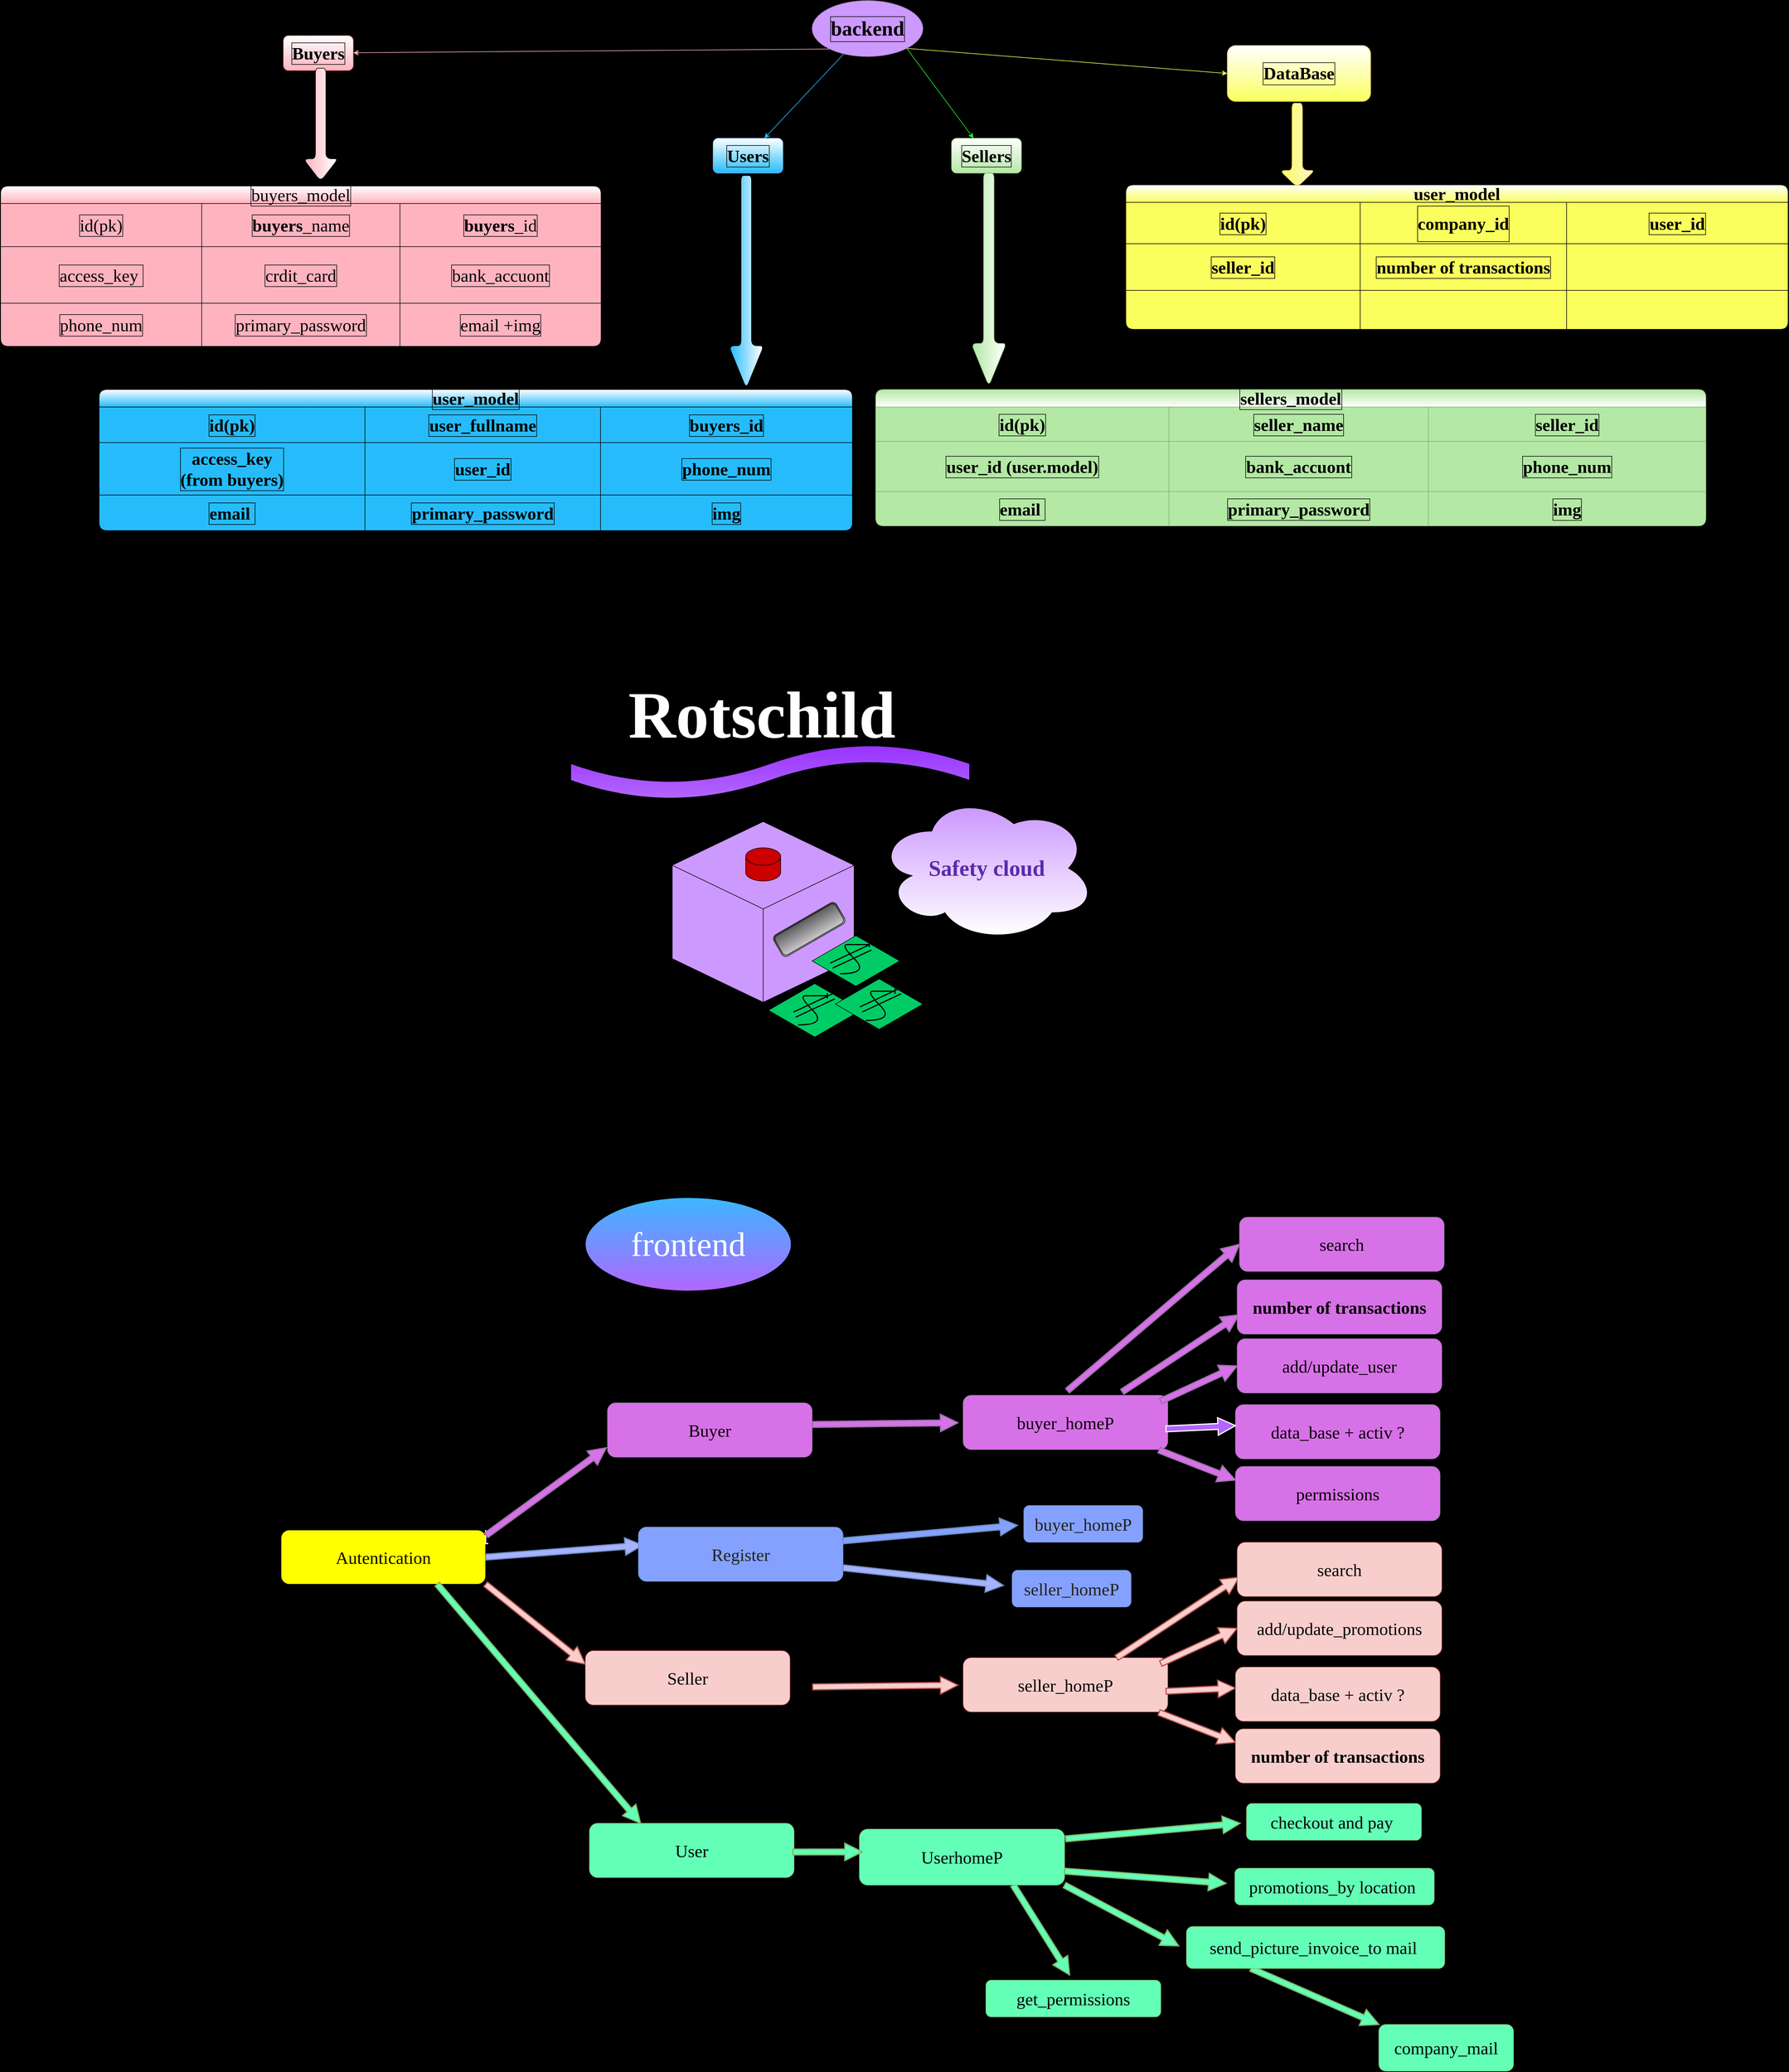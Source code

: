 <mxfile>
    <diagram id="KyJZB9gIDR80UrhLf8IB" name="Page-1">
        <mxGraphModel dx="3386" dy="3171" grid="0" gridSize="10" guides="1" tooltips="1" connect="1" arrows="1" fold="1" page="0" pageScale="1" pageWidth="827" pageHeight="1169" background="#000000" math="0" shadow="0">
            <root>
                <mxCell id="0"/>
                <mxCell id="1" parent="0"/>
                <mxCell id="121" value="" style="edgeStyle=none;hachureGap=4;fontFamily=Architects Daughter;fontSource=https%3A%2F%2Ffonts.googleapis.com%2Fcss%3Ffamily%3DArchitects%2BDaughter;fontSize=23;exitX=0.2;exitY=0.865;exitDx=0;exitDy=0;exitPerimeter=0;strokeColor=#FFB3BF;labelBorderColor=default;html=1;" edge="1" parent="1" source="124" target="125">
                    <mxGeometry relative="1" as="geometry"/>
                </mxCell>
                <mxCell id="122" value="" style="edgeStyle=none;hachureGap=4;fontFamily=Architects Daughter;fontSource=https%3A%2F%2Ffonts.googleapis.com%2Fcss%3Ffamily%3DArchitects%2BDaughter;fontSize=23;exitX=1;exitY=1;exitDx=0;exitDy=0;strokeColor=#21FF29;labelBorderColor=default;html=1;" edge="1" parent="1" source="124" target="126">
                    <mxGeometry relative="1" as="geometry"/>
                </mxCell>
                <mxCell id="123" value="" style="edgeStyle=none;hachureGap=4;fontFamily=Comic Sans MS;fontSize=30;strokeColor=#26BCFC;labelBorderColor=default;html=1;fontStyle=1;textDirection=ltr;spacing=2;" edge="1" parent="1" source="124" target="127">
                    <mxGeometry relative="1" as="geometry"/>
                </mxCell>
                <mxCell id="200" value="" style="edgeStyle=none;hachureGap=4;exitX=1;exitY=1;exitDx=0;exitDy=0;fontFamily=Architects Daughter;fontSource=https%3A%2F%2Ffonts.googleapis.com%2Fcss%3Ffamily%3DArchitects%2BDaughter;fontSize=23;fillColor=#79E87C;gradientColor=#21FF29;entryX=0;entryY=0.5;entryDx=0;entryDy=0;strokeColor=#FAFF5E;labelBorderColor=default;html=1;" edge="1" parent="1" source="124" target="201">
                    <mxGeometry relative="1" as="geometry">
                        <mxPoint x="664.385" y="-1675.993" as="targetPoint"/>
                    </mxGeometry>
                </mxCell>
                <mxCell id="124" value="&lt;b&gt;&lt;font style=&quot;font-size: 35px;&quot; face=&quot;Comic Sans MS&quot;&gt;backend&lt;/font&gt;&lt;/b&gt;" style="ellipse;hachureGap=4;fontFamily=Architects Daughter;fontSource=https%3A%2F%2Ffonts.googleapis.com%2Fcss%3Ffamily%3DArchitects%2BDaughter;fontSize=23;rounded=1;labelBorderColor=default;whiteSpace=wrap;html=1;fillColor=#CC99FF;strokeColor=#9673a6;" vertex="1" parent="1">
                    <mxGeometry x="73" y="-1798" width="190" height="96" as="geometry"/>
                </mxCell>
                <mxCell id="125" value="Buyers" style="rounded=1;fontSize=30;fontFamily=Comic Sans MS;strokeColor=#b85450;hachureGap=4;gradientColor=#FFB3BF;labelBorderColor=default;whiteSpace=wrap;html=1;fontStyle=1;textDirection=ltr;spacing=2;" vertex="1" parent="1">
                    <mxGeometry x="-834" y="-1738" width="120" height="60" as="geometry"/>
                </mxCell>
                <mxCell id="126" value="Sellers" style="rounded=1;fontSize=30;fontFamily=Comic Sans MS;strokeColor=#82b366;hachureGap=4;fillColor=#FFFFFF;gradientColor=#B4E8A5;labelBorderColor=default;whiteSpace=wrap;html=1;fontStyle=1;textDirection=ltr;spacing=2;" vertex="1" parent="1">
                    <mxGeometry x="312" y="-1562" width="120" height="60" as="geometry"/>
                </mxCell>
                <mxCell id="127" value="Users" style="fontSize=30;fontFamily=Comic Sans MS;strokeColor=#6c8ebf;hachureGap=4;fillColor=#FFFFFF;gradientColor=#26BCFC;swimlaneFillColor=#26BCFC;rounded=1;labelBorderColor=default;whiteSpace=wrap;html=1;fontStyle=1;textDirection=ltr;spacing=2;" vertex="1" parent="1">
                    <mxGeometry x="-97" y="-1562" width="120" height="60" as="geometry"/>
                </mxCell>
                <mxCell id="128" value="buyers_model" style="shape=table;startSize=30;container=1;collapsible=0;childLayout=tableLayout;fontStyle=0;align=center;hachureGap=4;fontFamily=Comic Sans MS;fontSize=30;fillColor=default;gradientColor=#FFB3BF;swimlaneFillColor=#FFB3BF;rounded=1;labelBorderColor=default;whiteSpace=wrap;html=1;" vertex="1" parent="1">
                    <mxGeometry x="-1319" y="-1480" width="1030" height="275" as="geometry"/>
                </mxCell>
                <mxCell id="129" value="" style="shape=tableRow;horizontal=0;startSize=0;swimlaneHead=0;swimlaneBody=0;top=0;left=0;bottom=0;right=0;collapsible=0;dropTarget=0;fillColor=none;points=[[0,0.5],[1,0.5]];portConstraint=eastwest;hachureGap=4;fontFamily=Comic Sans MS;fontSize=30;rounded=1;labelBorderColor=default;whiteSpace=wrap;html=1;fontStyle=0" vertex="1" parent="128">
                    <mxGeometry y="30" width="1030" height="74" as="geometry"/>
                </mxCell>
                <mxCell id="130" value="id(pk)" style="shape=partialRectangle;connectable=0;fillColor=none;top=0;left=0;bottom=0;right=0;overflow=hidden;hachureGap=4;fontFamily=Comic Sans MS;fontSize=30;rounded=1;labelBorderColor=default;whiteSpace=wrap;html=1;fontStyle=0" vertex="1" parent="129">
                    <mxGeometry width="345" height="74" as="geometry">
                        <mxRectangle width="345" height="74" as="alternateBounds"/>
                    </mxGeometry>
                </mxCell>
                <mxCell id="131" value="&lt;span style=&quot;font-weight: 700;&quot;&gt;buyers&lt;/span&gt;_name" style="shape=partialRectangle;connectable=0;fillColor=none;top=0;left=0;bottom=0;right=0;overflow=hidden;hachureGap=4;fontFamily=Comic Sans MS;fontSize=30;rounded=1;labelBorderColor=default;whiteSpace=wrap;html=1;fontStyle=0;textDirection=ltr;spacing=2;" vertex="1" parent="129">
                    <mxGeometry x="345" width="340" height="74" as="geometry">
                        <mxRectangle width="340" height="74" as="alternateBounds"/>
                    </mxGeometry>
                </mxCell>
                <mxCell id="132" value="&lt;span style=&quot;font-weight: 700;&quot;&gt;buyers&lt;/span&gt;_id" style="shape=partialRectangle;connectable=0;fillColor=none;top=0;left=0;bottom=0;right=0;overflow=hidden;hachureGap=4;fontFamily=Comic Sans MS;fontSize=30;rounded=1;labelBorderColor=default;whiteSpace=wrap;html=1;fontStyle=0;textDirection=ltr;spacing=2;" vertex="1" parent="129">
                    <mxGeometry x="685" width="345" height="74" as="geometry">
                        <mxRectangle width="345" height="74" as="alternateBounds"/>
                    </mxGeometry>
                </mxCell>
                <mxCell id="133" value="" style="shape=tableRow;horizontal=0;startSize=0;swimlaneHead=0;swimlaneBody=0;top=0;left=0;bottom=0;right=0;collapsible=0;dropTarget=0;fillColor=none;points=[[0,0.5],[1,0.5]];portConstraint=eastwest;hachureGap=4;fontFamily=Comic Sans MS;fontSize=30;rounded=1;labelBorderColor=default;whiteSpace=wrap;html=1;fontStyle=0" vertex="1" parent="128">
                    <mxGeometry y="104" width="1030" height="97" as="geometry"/>
                </mxCell>
                <mxCell id="134" value="access_key&amp;nbsp;" style="shape=partialRectangle;connectable=0;fillColor=none;top=0;left=0;bottom=0;right=0;overflow=hidden;hachureGap=4;fontFamily=Comic Sans MS;fontSize=30;rounded=1;labelBorderColor=default;whiteSpace=wrap;html=1;fontStyle=0" vertex="1" parent="133">
                    <mxGeometry width="345" height="97" as="geometry">
                        <mxRectangle width="345" height="97" as="alternateBounds"/>
                    </mxGeometry>
                </mxCell>
                <mxCell id="135" value="crdit_card" style="shape=partialRectangle;connectable=0;fillColor=none;top=0;left=0;bottom=0;right=0;overflow=hidden;hachureGap=4;fontFamily=Comic Sans MS;fontSize=30;rounded=1;labelBorderColor=default;whiteSpace=wrap;html=1;fontStyle=0;textDirection=ltr;spacing=2;" vertex="1" parent="133">
                    <mxGeometry x="345" width="340" height="97" as="geometry">
                        <mxRectangle width="340" height="97" as="alternateBounds"/>
                    </mxGeometry>
                </mxCell>
                <mxCell id="136" value="bank_accuont" style="shape=partialRectangle;connectable=0;fillColor=none;top=0;left=0;bottom=0;right=0;overflow=hidden;hachureGap=4;fontFamily=Comic Sans MS;fontSize=30;rounded=1;labelBorderColor=default;whiteSpace=wrap;html=1;fontStyle=0;textDirection=ltr;spacing=2;" vertex="1" parent="133">
                    <mxGeometry x="685" width="345" height="97" as="geometry">
                        <mxRectangle width="345" height="97" as="alternateBounds"/>
                    </mxGeometry>
                </mxCell>
                <mxCell id="137" value="" style="shape=tableRow;horizontal=0;startSize=0;swimlaneHead=0;swimlaneBody=0;top=0;left=0;bottom=0;right=0;collapsible=0;dropTarget=0;fillColor=none;points=[[0,0.5],[1,0.5]];portConstraint=eastwest;hachureGap=4;fontFamily=Comic Sans MS;fontSize=30;rounded=1;labelBorderColor=default;whiteSpace=wrap;html=1;fontStyle=0" vertex="1" parent="128">
                    <mxGeometry y="201" width="1030" height="74" as="geometry"/>
                </mxCell>
                <mxCell id="138" value="phone_num&#9;" style="shape=partialRectangle;connectable=0;fillColor=none;top=0;left=0;bottom=0;right=0;overflow=hidden;hachureGap=4;fontFamily=Comic Sans MS;fontSize=30;rounded=1;labelBorderColor=default;whiteSpace=wrap;html=1;fontStyle=0" vertex="1" parent="137">
                    <mxGeometry width="345" height="74" as="geometry">
                        <mxRectangle width="345" height="74" as="alternateBounds"/>
                    </mxGeometry>
                </mxCell>
                <mxCell id="139" value="primary_password" style="shape=partialRectangle;connectable=0;fillColor=none;top=0;left=0;bottom=0;right=0;overflow=hidden;hachureGap=4;fontFamily=Comic Sans MS;fontSize=30;rounded=1;labelBorderColor=default;whiteSpace=wrap;html=1;fontStyle=0;textDirection=ltr;spacing=2;" vertex="1" parent="137">
                    <mxGeometry x="345" width="340" height="74" as="geometry">
                        <mxRectangle width="340" height="74" as="alternateBounds"/>
                    </mxGeometry>
                </mxCell>
                <mxCell id="140" value="email +img" style="shape=partialRectangle;connectable=0;fillColor=none;top=0;left=0;bottom=0;right=0;overflow=hidden;hachureGap=4;fontFamily=Comic Sans MS;fontSize=30;rounded=1;labelBorderColor=default;whiteSpace=wrap;html=1;fontStyle=0;textDirection=ltr;spacing=2;" vertex="1" parent="137">
                    <mxGeometry x="685" width="345" height="74" as="geometry">
                        <mxRectangle width="345" height="74" as="alternateBounds"/>
                    </mxGeometry>
                </mxCell>
                <mxCell id="142" value="sellers_model" style="shape=table;startSize=30;container=1;collapsible=0;childLayout=tableLayout;fontStyle=1;align=center;hachureGap=4;fontFamily=Comic Sans MS;fontSize=30;fillColor=#B4E8A5;strokeColor=#82b366;gradientColor=#FFFFFF;swimlaneFillColor=#B4E8A5;rounded=1;labelBorderColor=default;whiteSpace=wrap;html=1;textDirection=ltr;spacing=2;" vertex="1" parent="1">
                    <mxGeometry x="182" y="-1131" width="1424" height="234" as="geometry"/>
                </mxCell>
                <mxCell id="143" value="" style="shape=tableRow;horizontal=0;startSize=0;swimlaneHead=0;swimlaneBody=0;top=0;left=0;bottom=0;right=0;collapsible=0;dropTarget=0;fillColor=none;points=[[0,0.5],[1,0.5]];portConstraint=eastwest;hachureGap=4;fontFamily=Comic Sans MS;fontSize=30;rounded=1;labelBorderColor=default;whiteSpace=wrap;html=1;fontStyle=1;textDirection=ltr;spacing=2;" vertex="1" parent="142">
                    <mxGeometry y="30" width="1424" height="59" as="geometry"/>
                </mxCell>
                <mxCell id="144" value="id(pk)" style="shape=partialRectangle;connectable=0;fillColor=none;top=0;left=0;bottom=0;right=0;overflow=hidden;hachureGap=4;fontFamily=Comic Sans MS;fontSize=30;rounded=1;labelBorderColor=default;whiteSpace=wrap;html=1;fontStyle=1;textDirection=ltr;spacing=2;" vertex="1" parent="143">
                    <mxGeometry width="503" height="59" as="geometry">
                        <mxRectangle width="503" height="59" as="alternateBounds"/>
                    </mxGeometry>
                </mxCell>
                <mxCell id="145" value="seller_name" style="shape=partialRectangle;connectable=0;fillColor=none;top=0;left=0;bottom=0;right=0;overflow=hidden;hachureGap=4;fontFamily=Comic Sans MS;fontSize=30;rounded=1;labelBorderColor=default;whiteSpace=wrap;html=1;fontStyle=1;textDirection=ltr;spacing=2;" vertex="1" parent="143">
                    <mxGeometry x="503" width="445" height="59" as="geometry">
                        <mxRectangle width="445" height="59" as="alternateBounds"/>
                    </mxGeometry>
                </mxCell>
                <mxCell id="146" value="seller_id" style="shape=partialRectangle;connectable=0;fillColor=none;top=0;left=0;bottom=0;right=0;overflow=hidden;hachureGap=4;fontFamily=Comic Sans MS;fontSize=30;rounded=1;labelBorderColor=default;whiteSpace=wrap;html=1;fontStyle=1;textDirection=ltr;spacing=2;" vertex="1" parent="143">
                    <mxGeometry x="948" width="476" height="59" as="geometry">
                        <mxRectangle width="476" height="59" as="alternateBounds"/>
                    </mxGeometry>
                </mxCell>
                <mxCell id="147" value="" style="shape=tableRow;horizontal=0;startSize=0;swimlaneHead=0;swimlaneBody=0;top=0;left=0;bottom=0;right=0;collapsible=0;dropTarget=0;fillColor=none;points=[[0,0.5],[1,0.5]];portConstraint=eastwest;hachureGap=4;fontFamily=Comic Sans MS;fontSize=30;rounded=1;labelBorderColor=default;whiteSpace=wrap;html=1;fontStyle=1;textDirection=ltr;spacing=2;" vertex="1" parent="142">
                    <mxGeometry y="89" width="1424" height="86" as="geometry"/>
                </mxCell>
                <mxCell id="148" value="user_id (user.model)" style="shape=partialRectangle;connectable=0;fillColor=none;top=0;left=0;bottom=0;right=0;overflow=hidden;hachureGap=4;fontFamily=Comic Sans MS;fontSize=30;rounded=1;labelBorderColor=default;whiteSpace=wrap;html=1;fontStyle=1;textDirection=ltr;spacing=2;" vertex="1" parent="147">
                    <mxGeometry width="503" height="86" as="geometry">
                        <mxRectangle width="503" height="86" as="alternateBounds"/>
                    </mxGeometry>
                </mxCell>
                <mxCell id="149" value="bank_accuont" style="shape=partialRectangle;connectable=0;fillColor=none;top=0;left=0;bottom=0;right=0;overflow=hidden;hachureGap=4;fontFamily=Comic Sans MS;fontSize=30;rounded=1;labelBorderColor=default;whiteSpace=wrap;html=1;fontStyle=1;textDirection=ltr;spacing=2;" vertex="1" parent="147">
                    <mxGeometry x="503" width="445" height="86" as="geometry">
                        <mxRectangle width="445" height="86" as="alternateBounds"/>
                    </mxGeometry>
                </mxCell>
                <mxCell id="150" value="phone_num&#9;" style="shape=partialRectangle;connectable=0;fillColor=none;top=0;left=0;bottom=0;right=0;overflow=hidden;hachureGap=4;fontFamily=Comic Sans MS;fontSize=30;rounded=1;labelBorderColor=default;whiteSpace=wrap;html=1;fontStyle=1;textDirection=ltr;spacing=2;" vertex="1" parent="147">
                    <mxGeometry x="948" width="476" height="86" as="geometry">
                        <mxRectangle width="476" height="86" as="alternateBounds"/>
                    </mxGeometry>
                </mxCell>
                <mxCell id="151" value="" style="shape=tableRow;horizontal=0;startSize=0;swimlaneHead=0;swimlaneBody=0;top=0;left=0;bottom=0;right=0;collapsible=0;dropTarget=0;fillColor=none;points=[[0,0.5],[1,0.5]];portConstraint=eastwest;hachureGap=4;fontFamily=Comic Sans MS;fontSize=30;rounded=1;labelBorderColor=default;whiteSpace=wrap;html=1;fontStyle=1;textDirection=ltr;spacing=2;" vertex="1" parent="142">
                    <mxGeometry y="175" width="1424" height="59" as="geometry"/>
                </mxCell>
                <mxCell id="152" value="email&amp;nbsp;&#9;" style="shape=partialRectangle;connectable=0;fillColor=none;top=0;left=0;bottom=0;right=0;overflow=hidden;hachureGap=4;fontFamily=Comic Sans MS;fontSize=30;rounded=1;labelBorderColor=default;whiteSpace=wrap;html=1;fontStyle=1;textDirection=ltr;spacing=2;" vertex="1" parent="151">
                    <mxGeometry width="503" height="59" as="geometry">
                        <mxRectangle width="503" height="59" as="alternateBounds"/>
                    </mxGeometry>
                </mxCell>
                <mxCell id="153" value="primary_password" style="shape=partialRectangle;connectable=0;fillColor=none;top=0;left=0;bottom=0;right=0;overflow=hidden;hachureGap=4;fontFamily=Comic Sans MS;fontSize=30;rounded=1;labelBorderColor=default;whiteSpace=wrap;html=1;fontStyle=1;textDirection=ltr;spacing=2;" vertex="1" parent="151">
                    <mxGeometry x="503" width="445" height="59" as="geometry">
                        <mxRectangle width="445" height="59" as="alternateBounds"/>
                    </mxGeometry>
                </mxCell>
                <mxCell id="154" value="img" style="shape=partialRectangle;connectable=0;fillColor=none;top=0;left=0;bottom=0;right=0;overflow=hidden;hachureGap=4;fontFamily=Comic Sans MS;fontSize=30;rounded=1;labelBorderColor=default;whiteSpace=wrap;html=1;fontStyle=1;textDirection=ltr;spacing=2;" vertex="1" parent="151">
                    <mxGeometry x="948" width="476" height="59" as="geometry">
                        <mxRectangle width="476" height="59" as="alternateBounds"/>
                    </mxGeometry>
                </mxCell>
                <mxCell id="156" value="user_model" style="shape=table;startSize=30;container=1;collapsible=0;childLayout=tableLayout;fontStyle=1;align=center;hachureGap=4;fontFamily=Comic Sans MS;fontSize=30;fillColor=default;gradientColor=#26BCFC;swimlaneFillColor=#26BCFC;rounded=1;labelBorderColor=default;whiteSpace=wrap;html=1;textDirection=ltr;spacing=2;" vertex="1" parent="1">
                    <mxGeometry x="-1150" y="-1131" width="1292" height="242" as="geometry"/>
                </mxCell>
                <mxCell id="157" value="" style="shape=tableRow;horizontal=0;startSize=0;swimlaneHead=0;swimlaneBody=0;top=0;left=0;bottom=0;right=0;collapsible=0;dropTarget=0;fillColor=none;points=[[0,0.5],[1,0.5]];portConstraint=eastwest;hachureGap=4;fontFamily=Comic Sans MS;fontSize=30;rounded=1;labelBorderColor=default;whiteSpace=wrap;html=1;fontStyle=1;textDirection=ltr;spacing=2;" vertex="1" parent="156">
                    <mxGeometry y="30" width="1292" height="61" as="geometry"/>
                </mxCell>
                <mxCell id="158" value="id(pk)" style="shape=partialRectangle;connectable=0;fillColor=none;top=0;left=0;bottom=0;right=0;overflow=hidden;hachureGap=4;fontFamily=Comic Sans MS;fontSize=30;rounded=1;labelBorderColor=default;whiteSpace=wrap;html=1;fontStyle=1;textDirection=ltr;spacing=2;" vertex="1" parent="157">
                    <mxGeometry width="456" height="61" as="geometry">
                        <mxRectangle width="456" height="61" as="alternateBounds"/>
                    </mxGeometry>
                </mxCell>
                <mxCell id="159" value="user_fullname" style="shape=partialRectangle;connectable=0;fillColor=none;top=0;left=0;bottom=0;right=0;overflow=hidden;hachureGap=4;fontFamily=Comic Sans MS;fontSize=30;rounded=1;labelBorderColor=default;whiteSpace=wrap;html=1;fontStyle=1;textDirection=ltr;spacing=2;" vertex="1" parent="157">
                    <mxGeometry x="456" width="404" height="61" as="geometry">
                        <mxRectangle width="404" height="61" as="alternateBounds"/>
                    </mxGeometry>
                </mxCell>
                <mxCell id="160" value="buyers_id" style="shape=partialRectangle;connectable=0;fillColor=none;top=0;left=0;bottom=0;right=0;overflow=hidden;hachureGap=4;fontFamily=Comic Sans MS;fontSize=30;rounded=1;labelBorderColor=default;whiteSpace=wrap;html=1;fontStyle=1;textDirection=ltr;spacing=2;" vertex="1" parent="157">
                    <mxGeometry x="860" width="432" height="61" as="geometry">
                        <mxRectangle width="432" height="61" as="alternateBounds"/>
                    </mxGeometry>
                </mxCell>
                <mxCell id="161" value="" style="shape=tableRow;horizontal=0;startSize=0;swimlaneHead=0;swimlaneBody=0;top=0;left=0;bottom=0;right=0;collapsible=0;dropTarget=0;fillColor=none;points=[[0,0.5],[1,0.5]];portConstraint=eastwest;hachureGap=4;fontFamily=Comic Sans MS;fontSize=30;rounded=1;labelBorderColor=default;whiteSpace=wrap;html=1;fontStyle=1;textDirection=ltr;spacing=2;" vertex="1" parent="156">
                    <mxGeometry y="91" width="1292" height="90" as="geometry"/>
                </mxCell>
                <mxCell id="162" value="access_key &lt;br style=&quot;font-size: 30px;&quot;&gt;(from buyers)" style="shape=partialRectangle;connectable=0;fillColor=none;top=0;left=0;bottom=0;right=0;overflow=hidden;hachureGap=4;fontFamily=Comic Sans MS;fontSize=30;rounded=1;labelBorderColor=default;whiteSpace=wrap;html=1;fontStyle=1;textDirection=ltr;spacing=2;" vertex="1" parent="161">
                    <mxGeometry width="456" height="90" as="geometry">
                        <mxRectangle width="456" height="90" as="alternateBounds"/>
                    </mxGeometry>
                </mxCell>
                <mxCell id="163" value="user_id" style="shape=partialRectangle;connectable=0;fillColor=none;top=0;left=0;bottom=0;right=0;overflow=hidden;hachureGap=4;fontFamily=Comic Sans MS;fontSize=30;rounded=1;labelBorderColor=default;whiteSpace=wrap;html=1;fontStyle=1;textDirection=ltr;spacing=2;" vertex="1" parent="161">
                    <mxGeometry x="456" width="404" height="90" as="geometry">
                        <mxRectangle width="404" height="90" as="alternateBounds"/>
                    </mxGeometry>
                </mxCell>
                <mxCell id="164" value="phone_num&#9;" style="shape=partialRectangle;connectable=0;fillColor=none;top=0;left=0;bottom=0;right=0;overflow=hidden;hachureGap=4;fontFamily=Comic Sans MS;fontSize=30;rounded=1;labelBorderColor=default;whiteSpace=wrap;html=1;fontStyle=1;textDirection=ltr;spacing=2;" vertex="1" parent="161">
                    <mxGeometry x="860" width="432" height="90" as="geometry">
                        <mxRectangle width="432" height="90" as="alternateBounds"/>
                    </mxGeometry>
                </mxCell>
                <mxCell id="165" value="" style="shape=tableRow;horizontal=0;startSize=0;swimlaneHead=0;swimlaneBody=0;top=0;left=0;bottom=0;right=0;collapsible=0;dropTarget=0;fillColor=none;points=[[0,0.5],[1,0.5]];portConstraint=eastwest;hachureGap=4;fontFamily=Comic Sans MS;fontSize=30;rounded=1;labelBorderColor=default;whiteSpace=wrap;html=1;fontStyle=1;textDirection=ltr;spacing=2;" vertex="1" parent="156">
                    <mxGeometry y="181" width="1292" height="61" as="geometry"/>
                </mxCell>
                <mxCell id="166" value="email&amp;nbsp;&#9;" style="shape=partialRectangle;connectable=0;fillColor=none;top=0;left=0;bottom=0;right=0;overflow=hidden;hachureGap=4;fontFamily=Comic Sans MS;fontSize=30;rounded=1;labelBorderColor=default;whiteSpace=wrap;html=1;fontStyle=1;textDirection=ltr;spacing=2;" vertex="1" parent="165">
                    <mxGeometry width="456" height="61" as="geometry">
                        <mxRectangle width="456" height="61" as="alternateBounds"/>
                    </mxGeometry>
                </mxCell>
                <mxCell id="167" value="primary_password" style="shape=partialRectangle;connectable=0;fillColor=none;top=0;left=0;bottom=0;right=0;overflow=hidden;hachureGap=4;fontFamily=Comic Sans MS;fontSize=30;rounded=1;labelBorderColor=default;whiteSpace=wrap;html=1;fontStyle=1;textDirection=ltr;spacing=2;" vertex="1" parent="165">
                    <mxGeometry x="456" width="404" height="61" as="geometry">
                        <mxRectangle width="404" height="61" as="alternateBounds"/>
                    </mxGeometry>
                </mxCell>
                <mxCell id="168" value="img" style="shape=partialRectangle;connectable=0;fillColor=none;top=0;left=0;bottom=0;right=0;overflow=hidden;hachureGap=4;fontFamily=Comic Sans MS;fontSize=30;rounded=1;labelBorderColor=default;whiteSpace=wrap;html=1;fontStyle=1;textDirection=ltr;spacing=2;" vertex="1" parent="165">
                    <mxGeometry x="860" width="432" height="61" as="geometry">
                        <mxRectangle width="432" height="61" as="alternateBounds"/>
                    </mxGeometry>
                </mxCell>
                <mxCell id="173" value="" style="shape=singleArrow;direction=south;hachureGap=4;fontFamily=Comic Sans MS;fontSize=30;fillColor=default;gradientColor=#FFB3BF;rounded=1;labelBorderColor=default;whiteSpace=wrap;html=1;fontStyle=1;textDirection=ltr;spacing=2;" vertex="1" parent="1">
                    <mxGeometry x="-800" y="-1682" width="60" height="194" as="geometry"/>
                </mxCell>
                <mxCell id="176" value="" style="shape=singleArrow;direction=south;hachureGap=4;fontFamily=Comic Sans MS;fontSize=30;fillColor=#FFFFFF;strokeColor=#82b366;gradientColor=#B4E8A5;rounded=1;labelBorderColor=default;whiteSpace=wrap;html=1;fontStyle=1;textDirection=ltr;spacing=2;" vertex="1" parent="1">
                    <mxGeometry x="346" y="-1502" width="60" height="365" as="geometry"/>
                </mxCell>
                <mxCell id="177" value="" style="shape=singleArrow;direction=south;hachureGap=4;fontFamily=Comic Sans MS;fontSize=30;fillColor=default;gradientColor=#26BCFC;swimlaneFillColor=#26BCFC;rounded=1;labelBorderColor=default;whiteSpace=wrap;html=1;fontStyle=1;textDirection=ltr;spacing=2;" vertex="1" parent="1">
                    <mxGeometry x="-70" y="-1498" width="60" height="365" as="geometry"/>
                </mxCell>
                <mxCell id="183" value="user_model" style="shape=table;startSize=30;container=1;collapsible=0;childLayout=tableLayout;fontStyle=1;align=center;hachureGap=4;fontFamily=Comic Sans MS;fontSize=30;fillColor=default;gradientColor=#FAFF5E;swimlaneFillColor=#FAFF5E;rounded=1;strokeColor=default;swimlaneLine=1;labelBorderColor=none;html=1;whiteSpace=wrap;fontColor=default;verticalAlign=middle;horizontal=1;textDirection=ltr;spacing=2;" vertex="1" parent="1">
                    <mxGeometry x="611" y="-1482" width="1136" height="247.9" as="geometry"/>
                </mxCell>
                <mxCell id="184" value="" style="shape=tableRow;horizontal=0;startSize=0;swimlaneHead=0;swimlaneBody=0;top=0;left=0;bottom=0;right=0;collapsible=0;dropTarget=0;fillColor=none;points=[[0,0.5],[1,0.5]];portConstraint=eastwest;hachureGap=4;fontFamily=Comic Sans MS;fontSize=30;rounded=1;labelBorderColor=default;whiteSpace=wrap;html=1;fontStyle=1;textDirection=ltr;spacing=2;" vertex="1" parent="183">
                    <mxGeometry y="30" width="1136" height="71" as="geometry"/>
                </mxCell>
                <mxCell id="185" value="id(pk)" style="shape=partialRectangle;connectable=0;fillColor=none;top=0;left=0;bottom=0;right=0;overflow=hidden;hachureGap=4;fontFamily=Comic Sans MS;fontSize=30;rounded=1;labelBorderColor=default;whiteSpace=wrap;html=1;fontStyle=1;textDirection=ltr;spacing=2;" vertex="1" parent="184">
                    <mxGeometry width="402" height="71" as="geometry">
                        <mxRectangle width="402" height="71" as="alternateBounds"/>
                    </mxGeometry>
                </mxCell>
                <mxCell id="186" value="&lt;p style=&quot;line-height: 0%;&quot;&gt;company_id&lt;/p&gt;" style="shape=partialRectangle;connectable=0;fillColor=none;top=0;left=0;bottom=0;right=0;overflow=hidden;hachureGap=4;fontFamily=Comic Sans MS;fontSize=30;rounded=1;labelBorderColor=default;whiteSpace=wrap;html=1;fontStyle=1;textDirection=ltr;spacing=2;flipH=0;flipV=1;" vertex="1" parent="184">
                    <mxGeometry x="402" width="354" height="71" as="geometry">
                        <mxRectangle width="354" height="71" as="alternateBounds"/>
                    </mxGeometry>
                </mxCell>
                <mxCell id="187" value="user_id" style="shape=partialRectangle;connectable=0;fillColor=none;top=0;left=0;bottom=0;right=0;overflow=hidden;hachureGap=4;fontFamily=Comic Sans MS;fontSize=30;rounded=1;labelBorderColor=default;whiteSpace=wrap;html=1;fontStyle=1;textDirection=ltr;spacing=2;" vertex="1" parent="184">
                    <mxGeometry x="756" width="380" height="71" as="geometry">
                        <mxRectangle width="380" height="71" as="alternateBounds"/>
                    </mxGeometry>
                </mxCell>
                <mxCell id="188" value="" style="shape=tableRow;horizontal=0;startSize=0;swimlaneHead=0;swimlaneBody=0;top=0;left=0;bottom=0;right=0;collapsible=0;dropTarget=0;fillColor=none;points=[[0,0.5],[1,0.5]];portConstraint=eastwest;hachureGap=4;fontFamily=Comic Sans MS;fontSize=30;rounded=1;labelBorderColor=default;whiteSpace=wrap;html=1;fontStyle=1;textDirection=ltr;spacing=2;" vertex="1" parent="183">
                    <mxGeometry y="101" width="1136" height="80" as="geometry"/>
                </mxCell>
                <mxCell id="189" value="seller_id" style="shape=partialRectangle;connectable=0;fillColor=none;top=0;left=0;bottom=0;right=0;overflow=hidden;hachureGap=4;fontFamily=Comic Sans MS;fontSize=30;rounded=1;labelBorderColor=default;whiteSpace=wrap;html=1;fontStyle=1;textDirection=ltr;spacing=2;" vertex="1" parent="188">
                    <mxGeometry width="402" height="80" as="geometry">
                        <mxRectangle width="402" height="80" as="alternateBounds"/>
                    </mxGeometry>
                </mxCell>
                <mxCell id="190" value="number of transactions" style="shape=partialRectangle;connectable=0;fillColor=none;top=0;left=0;bottom=0;right=0;overflow=hidden;hachureGap=4;fontFamily=Comic Sans MS;fontSize=30;rounded=1;labelBorderColor=default;whiteSpace=wrap;html=1;fontStyle=1;textDirection=ltr;spacing=2;" vertex="1" parent="188">
                    <mxGeometry x="402" width="354" height="80" as="geometry">
                        <mxRectangle width="354" height="80" as="alternateBounds"/>
                    </mxGeometry>
                </mxCell>
                <mxCell id="191" value="" style="shape=partialRectangle;connectable=0;fillColor=none;top=0;left=0;bottom=0;right=0;overflow=hidden;hachureGap=4;fontFamily=Comic Sans MS;fontSize=30;rounded=1;labelBorderColor=default;whiteSpace=wrap;html=1;fontStyle=1;textDirection=ltr;spacing=2;" vertex="1" parent="188">
                    <mxGeometry x="756" width="380" height="80" as="geometry">
                        <mxRectangle width="380" height="80" as="alternateBounds"/>
                    </mxGeometry>
                </mxCell>
                <mxCell id="192" value="" style="shape=tableRow;horizontal=0;startSize=0;swimlaneHead=0;swimlaneBody=0;top=0;left=0;bottom=0;right=0;collapsible=0;dropTarget=0;fillColor=none;points=[[0,0.5],[1,0.5]];portConstraint=eastwest;hachureGap=4;fontFamily=Comic Sans MS;fontSize=30;rounded=1;labelBorderColor=default;whiteSpace=wrap;html=1;fontStyle=1;textDirection=ltr;spacing=2;" vertex="1" parent="183">
                    <mxGeometry y="181" width="1136" height="67" as="geometry"/>
                </mxCell>
                <mxCell id="193" value="" style="shape=partialRectangle;connectable=0;fillColor=none;top=0;left=0;bottom=0;right=0;overflow=hidden;hachureGap=4;fontFamily=Comic Sans MS;fontSize=30;rounded=1;labelBorderColor=default;whiteSpace=wrap;html=1;fontStyle=1;textDirection=ltr;spacing=2;" vertex="1" parent="192">
                    <mxGeometry width="402" height="67" as="geometry">
                        <mxRectangle width="402" height="67" as="alternateBounds"/>
                    </mxGeometry>
                </mxCell>
                <mxCell id="194" value="" style="shape=partialRectangle;connectable=0;fillColor=none;top=0;left=0;bottom=0;right=0;overflow=hidden;hachureGap=4;fontFamily=Comic Sans MS;fontSize=30;rounded=1;labelBorderColor=default;whiteSpace=wrap;html=1;fontStyle=1;textDirection=ltr;spacing=2;" vertex="1" parent="192">
                    <mxGeometry x="402" width="354" height="67" as="geometry">
                        <mxRectangle width="354" height="67" as="alternateBounds"/>
                    </mxGeometry>
                </mxCell>
                <mxCell id="195" value="" style="shape=partialRectangle;connectable=0;fillColor=none;top=0;left=0;bottom=0;right=0;overflow=hidden;hachureGap=4;fontFamily=Comic Sans MS;fontSize=30;rounded=1;labelBorderColor=default;whiteSpace=wrap;html=1;fontStyle=1;textDirection=ltr;spacing=2;" vertex="1" parent="192">
                    <mxGeometry x="756" width="380" height="67" as="geometry">
                        <mxRectangle width="380" height="67" as="alternateBounds"/>
                    </mxGeometry>
                </mxCell>
                <mxCell id="196" value="" style="shape=singleArrow;direction=south;hachureGap=4;fontFamily=Comic Sans MS;fontSize=30;fillColor=#fff2cc;swimlaneFillColor=#26BCFC;strokeColor=#d6b656;gradientColor=#FAFF5E;rounded=1;labelBorderColor=default;whiteSpace=wrap;html=1;fontStyle=1;textDirection=ltr;spacing=2;" vertex="1" parent="1">
                    <mxGeometry x="875" y="-1622" width="60" height="144" as="geometry"/>
                </mxCell>
                <mxCell id="201" value="&lt;font face=&quot;Comic Sans MS&quot;&gt;&lt;b&gt;DataBase&lt;/b&gt;&lt;/font&gt;" style="rounded=1;fontSize=30;fontFamily=Architects Daughter;strokeColor=#d6b656;hachureGap=4;fontSource=https%3A%2F%2Ffonts.googleapis.com%2Fcss%3Ffamily%3DArchitects%2BDaughter;fillColor=#FFFFFF;gradientColor=#FAFF5E;labelBorderColor=default;whiteSpace=wrap;html=1;fontStyle=0" vertex="1" parent="1">
                    <mxGeometry x="785" y="-1721" width="246" height="96" as="geometry"/>
                </mxCell>
                <mxCell id="203" value="" style="html=1;whiteSpace=wrap;shape=isoCube2;backgroundOutline=1;isoAngle=15;labelBorderColor=none;fontFamily=Comic Sans MS;fontSize=35;fontColor=default;fillColor=#CC99FF;" vertex="1" parent="1">
                    <mxGeometry x="-167" y="-390" width="312" height="310" as="geometry"/>
                </mxCell>
                <mxCell id="204" value="" style="html=1;whiteSpace=wrap;aspect=fixed;shape=isoRectangle;labelBorderColor=none;fontFamily=Comic Sans MS;fontSize=35;fontColor=default;fillColor=#00CC66;" vertex="1" parent="1">
                    <mxGeometry x="-2" y="-114" width="158.99" height="95.4" as="geometry"/>
                </mxCell>
                <mxCell id="205" value="" style="html=1;whiteSpace=wrap;aspect=fixed;shape=isoRectangle;labelBorderColor=none;fontFamily=Comic Sans MS;fontSize=35;fontColor=default;fillColor=#00CC66;" vertex="1" parent="1">
                    <mxGeometry x="113" y="-122" width="150" height="90" as="geometry"/>
                </mxCell>
                <mxCell id="206" value="" style="html=1;whiteSpace=wrap;aspect=fixed;shape=isoRectangle;labelBorderColor=none;fontFamily=Comic Sans MS;fontSize=35;fontColor=default;fillColor=#00CC66;" vertex="1" parent="1">
                    <mxGeometry x="73" y="-196" width="150" height="90" as="geometry"/>
                </mxCell>
                <mxCell id="208" value="" style="shape=cylinder3;whiteSpace=wrap;html=1;boundedLbl=1;backgroundOutline=1;size=15;labelBorderColor=none;fontFamily=Comic Sans MS;fontSize=35;fontColor=default;fillColor=#CC0000;" vertex="1" parent="1">
                    <mxGeometry x="-41" y="-345" width="60" height="57" as="geometry"/>
                </mxCell>
                <mxCell id="210" value="" style="shape=ext;double=1;rounded=1;whiteSpace=wrap;html=1;labelBackgroundColor=#707070;labelBorderColor=none;fontFamily=Comic Sans MS;fontSize=35;fontColor=default;fillColor=#CAC8CC;gradientColor=#5C5C5C;arcSize=19;direction=south;rotation=60;" vertex="1" parent="1">
                    <mxGeometry x="47" y="-267" width="42" height="124" as="geometry"/>
                </mxCell>
                <mxCell id="211" value="" style="curved=1;endArrow=baseDash;html=1;labelBorderColor=default;fontFamily=Comic Sans MS;fontSize=35;fontColor=default;strokeWidth=2;endFill=0;" edge="1" parent="1">
                    <mxGeometry width="50" height="50" relative="1" as="geometry">
                        <mxPoint x="165" y="-49" as="sourcePoint"/>
                        <mxPoint x="215" y="-99" as="targetPoint"/>
                        <Array as="points">
                            <mxPoint x="215" y="-49"/>
                            <mxPoint x="165" y="-99"/>
                            <mxPoint x="190" y="-99"/>
                        </Array>
                    </mxGeometry>
                </mxCell>
                <mxCell id="212" value="" style="curved=1;endArrow=baseDash;html=1;labelBorderColor=default;fontFamily=Comic Sans MS;fontSize=35;fontColor=default;strokeWidth=2;endFill=0;" edge="1" parent="1">
                    <mxGeometry width="50" height="50" relative="1" as="geometry">
                        <mxPoint x="121" y="-129" as="sourcePoint"/>
                        <mxPoint x="171" y="-179" as="targetPoint"/>
                        <Array as="points">
                            <mxPoint x="171" y="-129"/>
                            <mxPoint x="121" y="-179"/>
                            <mxPoint x="146" y="-179"/>
                        </Array>
                    </mxGeometry>
                </mxCell>
                <mxCell id="213" value="" style="curved=1;endArrow=baseDash;html=1;labelBorderColor=default;fontFamily=Comic Sans MS;fontSize=35;fontColor=default;strokeWidth=2;endFill=0;" edge="1" parent="1">
                    <mxGeometry width="50" height="50" relative="1" as="geometry">
                        <mxPoint x="49" y="-41.3" as="sourcePoint"/>
                        <mxPoint x="99" y="-91.3" as="targetPoint"/>
                        <Array as="points">
                            <mxPoint x="99" y="-41.3"/>
                            <mxPoint x="49" y="-91.3"/>
                            <mxPoint x="74" y="-91.3"/>
                        </Array>
                    </mxGeometry>
                </mxCell>
                <mxCell id="215" value="" style="shape=link;html=1;labelBorderColor=default;strokeWidth=2;fontFamily=Comic Sans MS;fontSize=35;fontColor=default;endArrow=baseDash;endFill=0;width=8.571;entryX=0.703;entryY=0.25;entryDx=0;entryDy=0;entryPerimeter=0;" edge="1" parent="1" target="204">
                    <mxGeometry width="100" relative="1" as="geometry">
                        <mxPoint x="43" y="-59" as="sourcePoint"/>
                        <mxPoint x="123" y="-64" as="targetPoint"/>
                    </mxGeometry>
                </mxCell>
                <mxCell id="216" value="" style="shape=link;html=1;labelBorderColor=default;strokeWidth=2;fontFamily=Comic Sans MS;fontSize=35;fontColor=default;endArrow=baseDash;endFill=0;width=8.571;entryX=0.703;entryY=0.25;entryDx=0;entryDy=0;entryPerimeter=0;" edge="1" parent="1">
                    <mxGeometry width="100" relative="1" as="geometry">
                        <mxPoint x="156.99" y="-67.85" as="sourcePoint"/>
                        <mxPoint x="223.76" y="-99.0" as="targetPoint"/>
                    </mxGeometry>
                </mxCell>
                <mxCell id="217" value="" style="shape=link;html=1;labelBorderColor=default;strokeWidth=2;fontFamily=Comic Sans MS;fontSize=35;fontColor=default;endArrow=baseDash;endFill=0;width=8.571;entryX=0.703;entryY=0.25;entryDx=0;entryDy=0;entryPerimeter=0;" edge="1" parent="1">
                    <mxGeometry width="100" relative="1" as="geometry">
                        <mxPoint x="106" y="-143.0" as="sourcePoint"/>
                        <mxPoint x="172.77" y="-174.15" as="targetPoint"/>
                    </mxGeometry>
                </mxCell>
                <mxCell id="222" value="" style="edgeStyle=none;html=1;labelBorderColor=default;strokeWidth=2;fontFamily=Comic Sans MS;fontSize=38;fontColor=#9152FF;endArrow=baseDash;endFill=0;" edge="1" parent="1" source="218" target="221">
                    <mxGeometry relative="1" as="geometry"/>
                </mxCell>
                <mxCell id="218" value="&lt;b&gt;&lt;font color=&quot;#592bab&quot; style=&quot;font-size: 38px;&quot;&gt;Safety cloud&lt;/font&gt;&lt;/b&gt;" style="ellipse;shape=cloud;whiteSpace=wrap;html=1;labelBackgroundColor=none;labelBorderColor=none;fontFamily=Comic Sans MS;fontSize=35;fontColor=#9152FF;fillColor=#CC99FF;gradientColor=#FFFFFF;verticalAlign=middle;horizontal=1;labelPosition=center;verticalLabelPosition=middle;align=center;" vertex="1" parent="1">
                    <mxGeometry x="184.5" y="-437" width="375" height="254" as="geometry"/>
                </mxCell>
                <mxCell id="221" value="&lt;p style=&quot;line-height: 120%;&quot;&gt;&lt;/p&gt;&lt;div style=&quot;&quot;&gt;&lt;b&gt;&lt;font style=&quot;font-size: 113px;&quot; color=&quot;#ffffff&quot;&gt;Rotschild&amp;nbsp;&lt;/font&gt;&lt;/b&gt;&lt;/div&gt;&lt;p&gt;&lt;/p&gt;" style="shape=tape;whiteSpace=wrap;html=1;fontSize=35;fontFamily=Comic Sans MS;fillColor=#9933FF;fontColor=#9152FF;labelBackgroundColor=none;labelBorderColor=none;gradientColor=#B266FF;size=0.705;align=center;labelPosition=center;verticalLabelPosition=top;verticalAlign=bottom;spacing=-54;" vertex="1" parent="1">
                    <mxGeometry x="-341" y="-523" width="684" height="96" as="geometry"/>
                </mxCell>
                <mxCell id="226" value="&lt;font style=&quot;font-size: 58px;&quot;&gt;frontend&lt;/font&gt;" style="ellipse;whiteSpace=wrap;html=1;labelBackgroundColor=none;labelBorderColor=none;fontFamily=Comic Sans MS;fontSize=30;fontColor=#FFFFFF;fillColor=#3BB7FF;gradientColor=#B266FF;" vertex="1" parent="1">
                    <mxGeometry x="-316" y="255" width="353" height="160" as="geometry"/>
                </mxCell>
                <mxCell id="234" style="edgeStyle=none;html=1;labelBorderColor=#FF0000;strokeWidth=2;fontFamily=Comic Sans MS;fontSize=46;fontColor=#FFFFFF;endArrow=baseDash;endFill=0;" edge="1" parent="1">
                    <mxGeometry relative="1" as="geometry">
                        <mxPoint x="162.571" y="600.429" as="targetPoint"/>
                        <mxPoint x="-493" y="907" as="sourcePoint"/>
                    </mxGeometry>
                </mxCell>
                <mxCell id="231" value="Autentication" style="rounded=1;whiteSpace=wrap;html=1;labelBackgroundColor=none;labelBorderColor=none;fontFamily=Comic Sans MS;fontSize=30;fontColor=#050505;fillColor=#FFFF00;gradientColor=none;" vertex="1" parent="1">
                    <mxGeometry x="-838" y="825" width="351" height="93" as="geometry"/>
                </mxCell>
                <mxCell id="240" style="edgeStyle=none;html=1;exitX=1;exitY=0;exitDx=0;exitDy=0;entryX=1;entryY=0.25;entryDx=0;entryDy=0;labelBorderColor=#FF0000;strokeColor=#FFFFFF;strokeWidth=2;fontFamily=Comic Sans MS;fontSize=46;fontColor=#FFFFFF;endArrow=baseDash;endFill=0;" edge="1" parent="1" source="231" target="231">
                    <mxGeometry relative="1" as="geometry"/>
                </mxCell>
                <mxCell id="241" value="" style="edgeStyle=elbowEdgeStyle;elbow=horizontal;endArrow=classic;html=1;curved=0;rounded=0;labelBorderColor=#FF0000;strokeColor=#9673a6;strokeWidth=2;fontFamily=Comic Sans MS;fontSize=46;fontColor=#FFFFFF;shape=arrow;fillColor=#D771E7;" edge="1" parent="1">
                    <mxGeometry width="50" height="50" relative="1" as="geometry">
                        <mxPoint x="-486" y="834" as="sourcePoint"/>
                        <mxPoint x="-280" y="684" as="targetPoint"/>
                        <Array as="points">
                            <mxPoint x="-400" y="697"/>
                        </Array>
                    </mxGeometry>
                </mxCell>
                <mxCell id="242" value="" style="edgeStyle=elbowEdgeStyle;elbow=horizontal;endArrow=classic;html=1;curved=0;rounded=0;labelBorderColor=#FF0000;strokeColor=#b85450;strokeWidth=2;fontFamily=Comic Sans MS;fontSize=46;fontColor=#FFFFFF;exitX=1;exitY=1;exitDx=0;exitDy=0;shape=arrow;fillColor=#f8cecc;entryX=0;entryY=0.25;entryDx=0;entryDy=0;" edge="1" parent="1" source="231" target="243">
                    <mxGeometry width="50" height="50" relative="1" as="geometry">
                        <mxPoint x="-473" y="974.25" as="sourcePoint"/>
                        <mxPoint x="-310" y="970" as="targetPoint"/>
                        <Array as="points">
                            <mxPoint x="-386" y="823"/>
                        </Array>
                    </mxGeometry>
                </mxCell>
                <mxCell id="243" value="Seller" style="rounded=1;whiteSpace=wrap;html=1;labelBackgroundColor=none;labelBorderColor=none;fontFamily=Comic Sans MS;fontSize=30;fillColor=#f8cecc;strokeColor=#b85450;" vertex="1" parent="1">
                    <mxGeometry x="-316" y="1032" width="351" height="93" as="geometry"/>
                </mxCell>
                <mxCell id="244" value="Buyer" style="rounded=1;whiteSpace=wrap;html=1;labelBackgroundColor=none;labelBorderColor=none;fontFamily=Comic Sans MS;fontSize=30;fillColor=#D771E7;strokeColor=#9673a6;" vertex="1" parent="1">
                    <mxGeometry x="-278" y="607" width="351" height="93" as="geometry"/>
                </mxCell>
                <mxCell id="246" value="User" style="rounded=1;whiteSpace=wrap;html=1;labelBackgroundColor=none;labelBorderColor=none;fontFamily=Comic Sans MS;fontSize=30;fillColor=#63FFB6;strokeColor=#82b366;" vertex="1" parent="1">
                    <mxGeometry x="-309" y="1328" width="351" height="93" as="geometry"/>
                </mxCell>
                <mxCell id="247" value="" style="edgeStyle=elbowEdgeStyle;elbow=horizontal;endArrow=classic;html=1;curved=0;rounded=0;labelBorderColor=#FF0000;strokeColor=#9673a6;strokeWidth=2;fontFamily=Comic Sans MS;fontSize=46;fontColor=#FFFFFF;shape=arrow;fillColor=#D771E7;" edge="1" parent="1">
                    <mxGeometry width="50" height="50" relative="1" as="geometry">
                        <mxPoint x="74" y="644" as="sourcePoint"/>
                        <mxPoint x="323" y="641" as="targetPoint"/>
                        <Array as="points">
                            <mxPoint x="164" y="517"/>
                        </Array>
                    </mxGeometry>
                </mxCell>
                <mxCell id="248" value="buyer_homeP" style="rounded=1;whiteSpace=wrap;html=1;labelBackgroundColor=none;labelBorderColor=none;fontFamily=Comic Sans MS;fontSize=30;fillColor=#D771E7;strokeColor=#9673a6;" vertex="1" parent="1">
                    <mxGeometry x="332" y="594" width="351" height="93" as="geometry"/>
                </mxCell>
                <mxCell id="249" value="" style="edgeStyle=elbowEdgeStyle;elbow=horizontal;endArrow=classic;html=1;curved=0;rounded=0;labelBorderColor=#FF0000;strokeColor=#9673a6;strokeWidth=2;fontFamily=Comic Sans MS;fontSize=46;fontColor=#FFFFFF;shape=arrow;fillColor=#D771E7;entryX=0;entryY=0.5;entryDx=0;entryDy=0;" edge="1" parent="1" target="250">
                    <mxGeometry width="50" height="50" relative="1" as="geometry">
                        <mxPoint x="671" y="604" as="sourcePoint"/>
                        <mxPoint x="937" y="639.0" as="targetPoint"/>
                        <Array as="points">
                            <mxPoint x="778" y="515"/>
                        </Array>
                    </mxGeometry>
                </mxCell>
                <mxCell id="250" value="add/update_user" style="rounded=1;whiteSpace=wrap;html=1;labelBackgroundColor=none;labelBorderColor=none;fontFamily=Comic Sans MS;fontSize=30;fillColor=#D771E7;strokeColor=#9673a6;" vertex="1" parent="1">
                    <mxGeometry x="802" y="497" width="351" height="93" as="geometry"/>
                </mxCell>
                <mxCell id="251" value="data_base + activ ?" style="rounded=1;whiteSpace=wrap;html=1;labelBackgroundColor=none;labelBorderColor=none;fontFamily=Comic Sans MS;fontSize=30;fillColor=#D771E7;strokeColor=#9673a6;" vertex="1" parent="1">
                    <mxGeometry x="799" y="610" width="351" height="93" as="geometry"/>
                </mxCell>
                <mxCell id="252" value="" style="edgeStyle=elbowEdgeStyle;elbow=horizontal;endArrow=classic;html=1;curved=0;rounded=0;labelBorderColor=#FF0000;strokeColor=#FFFFFF;strokeWidth=2;fontFamily=Comic Sans MS;fontSize=46;fontColor=#FFFFFF;shape=arrow;fillColor=#B266FF;entryX=0;entryY=0.387;entryDx=0;entryDy=0;exitX=1;exitY=0;exitDx=0;exitDy=0;entryPerimeter=0;" edge="1" parent="1" target="251">
                    <mxGeometry width="50" height="50" relative="1" as="geometry">
                        <mxPoint x="680.0" y="651.5" as="sourcePoint"/>
                        <mxPoint x="799" y="601.0" as="targetPoint"/>
                        <Array as="points">
                            <mxPoint x="775" y="572.5"/>
                        </Array>
                    </mxGeometry>
                </mxCell>
                <mxCell id="253" value="" style="edgeStyle=elbowEdgeStyle;elbow=horizontal;endArrow=classic;html=1;curved=0;rounded=0;labelBorderColor=#FF0000;strokeColor=#9673a6;strokeWidth=2;fontFamily=Comic Sans MS;fontSize=46;fontColor=#FFFFFF;shape=arrow;fillColor=#D771E7;entryX=0;entryY=0.25;entryDx=0;entryDy=0;" edge="1" parent="1" target="254">
                    <mxGeometry width="50" height="50" relative="1" as="geometry">
                        <mxPoint x="668" y="688" as="sourcePoint"/>
                        <mxPoint x="763" y="751" as="targetPoint"/>
                        <Array as="points">
                            <mxPoint x="756" y="613.51"/>
                        </Array>
                    </mxGeometry>
                </mxCell>
                <mxCell id="254" value="permissions" style="rounded=1;whiteSpace=wrap;html=1;labelBackgroundColor=none;labelBorderColor=none;fontFamily=Comic Sans MS;fontSize=30;fillColor=#D771E7;strokeColor=#9673a6;" vertex="1" parent="1">
                    <mxGeometry x="799" y="716" width="351" height="93" as="geometry"/>
                </mxCell>
                <mxCell id="255" value="" style="edgeStyle=elbowEdgeStyle;elbow=horizontal;endArrow=classic;html=1;curved=0;rounded=0;labelBorderColor=#FF0000;strokeColor=#9673a6;strokeWidth=2;fontFamily=Comic Sans MS;fontSize=46;fontColor=#FFFFFF;shape=arrow;fillColor=#D771E7;entryX=0.009;entryY=0.645;entryDx=0;entryDy=0;entryPerimeter=0;" edge="1" parent="1" target="256">
                    <mxGeometry width="50" height="50" relative="1" as="geometry">
                        <mxPoint x="605" y="588" as="sourcePoint"/>
                        <mxPoint x="764" y="468" as="targetPoint"/>
                        <Array as="points">
                            <mxPoint x="706" y="515"/>
                        </Array>
                    </mxGeometry>
                </mxCell>
                <mxCell id="256" value="&lt;span style=&quot;font-weight: 700;&quot;&gt;number of transactions&lt;/span&gt;" style="rounded=1;whiteSpace=wrap;html=1;labelBackgroundColor=none;labelBorderColor=none;fontFamily=Comic Sans MS;fontSize=30;fillColor=#D771E7;strokeColor=#9673a6;" vertex="1" parent="1">
                    <mxGeometry x="802" y="396" width="351" height="93" as="geometry"/>
                </mxCell>
                <mxCell id="258" value="" style="edgeStyle=elbowEdgeStyle;elbow=horizontal;endArrow=classic;html=1;curved=0;rounded=0;labelBorderColor=#FF0000;strokeColor=#b85450;strokeWidth=2;fontFamily=Comic Sans MS;fontSize=46;fontColor=#FFFFFF;shape=arrow;fillColor=#f8cecc;" edge="1" parent="1">
                    <mxGeometry width="50" height="50" relative="1" as="geometry">
                        <mxPoint x="74" y="1094.0" as="sourcePoint"/>
                        <mxPoint x="323" y="1091.0" as="targetPoint"/>
                        <Array as="points">
                            <mxPoint x="164" y="967"/>
                        </Array>
                    </mxGeometry>
                </mxCell>
                <mxCell id="259" value="seller_homeP" style="rounded=1;whiteSpace=wrap;html=1;labelBackgroundColor=none;labelBorderColor=none;fontFamily=Comic Sans MS;fontSize=30;fillColor=#f8cecc;strokeColor=#b85450;" vertex="1" parent="1">
                    <mxGeometry x="332" y="1044" width="351" height="93" as="geometry"/>
                </mxCell>
                <mxCell id="260" value="" style="edgeStyle=elbowEdgeStyle;elbow=horizontal;endArrow=classic;html=1;curved=0;rounded=0;labelBorderColor=#FF0000;strokeColor=#b85450;strokeWidth=2;fontFamily=Comic Sans MS;fontSize=46;fontColor=#FFFFFF;shape=arrow;fillColor=#f8cecc;entryX=0;entryY=0.5;entryDx=0;entryDy=0;" edge="1" parent="1" target="261">
                    <mxGeometry width="50" height="50" relative="1" as="geometry">
                        <mxPoint x="671.0" y="1054.0" as="sourcePoint"/>
                        <mxPoint x="937" y="1089.0" as="targetPoint"/>
                        <Array as="points">
                            <mxPoint x="778" y="965"/>
                        </Array>
                    </mxGeometry>
                </mxCell>
                <mxCell id="261" value="add/update_promotions" style="rounded=1;whiteSpace=wrap;html=1;labelBackgroundColor=none;labelBorderColor=none;fontFamily=Comic Sans MS;fontSize=30;fillColor=#f8cecc;strokeColor=#b85450;" vertex="1" parent="1">
                    <mxGeometry x="802" y="947" width="351" height="93" as="geometry"/>
                </mxCell>
                <mxCell id="262" value="data_base + activ ?" style="rounded=1;whiteSpace=wrap;html=1;labelBackgroundColor=none;labelBorderColor=none;fontFamily=Comic Sans MS;fontSize=30;fillColor=#f8cecc;strokeColor=#b85450;" vertex="1" parent="1">
                    <mxGeometry x="799" y="1060" width="351" height="93" as="geometry"/>
                </mxCell>
                <mxCell id="263" value="" style="edgeStyle=elbowEdgeStyle;elbow=horizontal;endArrow=classic;html=1;curved=0;rounded=0;labelBorderColor=#FF0000;strokeColor=#b85450;strokeWidth=2;fontFamily=Comic Sans MS;fontSize=46;fontColor=#FFFFFF;shape=arrow;fillColor=#f8cecc;entryX=0;entryY=0.387;entryDx=0;entryDy=0;exitX=1;exitY=0;exitDx=0;exitDy=0;entryPerimeter=0;" edge="1" parent="1" target="262">
                    <mxGeometry width="50" height="50" relative="1" as="geometry">
                        <mxPoint x="680.0" y="1101.5" as="sourcePoint"/>
                        <mxPoint x="799" y="1051.0" as="targetPoint"/>
                        <Array as="points">
                            <mxPoint x="775" y="1022.5"/>
                        </Array>
                    </mxGeometry>
                </mxCell>
                <mxCell id="264" value="" style="edgeStyle=elbowEdgeStyle;elbow=horizontal;endArrow=classic;html=1;curved=0;rounded=0;labelBorderColor=#FF0000;strokeColor=#b85450;strokeWidth=2;fontFamily=Comic Sans MS;fontSize=46;fontColor=#FFFFFF;shape=arrow;fillColor=#f8cecc;entryX=0;entryY=0.25;entryDx=0;entryDy=0;" edge="1" parent="1" target="265">
                    <mxGeometry width="50" height="50" relative="1" as="geometry">
                        <mxPoint x="668" y="1138" as="sourcePoint"/>
                        <mxPoint x="763" y="1201" as="targetPoint"/>
                        <Array as="points">
                            <mxPoint x="756" y="1063.51"/>
                        </Array>
                    </mxGeometry>
                </mxCell>
                <mxCell id="265" value="&lt;span style=&quot;font-weight: 700;&quot;&gt;number of transactions&lt;/span&gt;" style="rounded=1;whiteSpace=wrap;html=1;labelBackgroundColor=none;labelBorderColor=none;fontFamily=Comic Sans MS;fontSize=30;fillColor=#f8cecc;strokeColor=#b85450;" vertex="1" parent="1">
                    <mxGeometry x="799" y="1166" width="351" height="93" as="geometry"/>
                </mxCell>
                <mxCell id="266" value="" style="edgeStyle=elbowEdgeStyle;elbow=horizontal;endArrow=classic;html=1;curved=0;rounded=0;labelBorderColor=#FF0000;strokeColor=#b85450;strokeWidth=2;fontFamily=Comic Sans MS;fontSize=46;fontColor=#FFFFFF;shape=arrow;fillColor=#f8cecc;entryX=0.009;entryY=0.645;entryDx=0;entryDy=0;entryPerimeter=0;exitX=0.75;exitY=0;exitDx=0;exitDy=0;" edge="1" parent="1" source="259" target="267">
                    <mxGeometry width="50" height="50" relative="1" as="geometry">
                        <mxPoint x="624" y="1028" as="sourcePoint"/>
                        <mxPoint x="764" y="918" as="targetPoint"/>
                        <Array as="points">
                            <mxPoint x="706" y="965"/>
                        </Array>
                    </mxGeometry>
                </mxCell>
                <mxCell id="267" value="search" style="rounded=1;whiteSpace=wrap;html=1;labelBackgroundColor=none;labelBorderColor=none;fontFamily=Comic Sans MS;fontSize=30;fillColor=#f8cecc;strokeColor=#b85450;" vertex="1" parent="1">
                    <mxGeometry x="802" y="846" width="351" height="93" as="geometry"/>
                </mxCell>
                <mxCell id="268" value="" style="edgeStyle=elbowEdgeStyle;elbow=horizontal;endArrow=classic;html=1;curved=0;rounded=0;labelBorderColor=#FF0000;strokeColor=#82b366;strokeWidth=2;fontFamily=Comic Sans MS;fontSize=46;fontColor=#FFFFFF;exitX=1;exitY=1;exitDx=0;exitDy=0;shape=arrow;fillColor=#63FFB6;entryX=0.25;entryY=0;entryDx=0;entryDy=0;" edge="1" parent="1" target="246">
                    <mxGeometry width="50" height="50" relative="1" as="geometry">
                        <mxPoint x="-570" y="918" as="sourcePoint"/>
                        <mxPoint x="-399" y="1055.25" as="targetPoint"/>
                        <Array as="points">
                            <mxPoint x="-469" y="823"/>
                        </Array>
                    </mxGeometry>
                </mxCell>
                <mxCell id="270" value="" style="edgeStyle=elbowEdgeStyle;elbow=horizontal;endArrow=classic;html=1;curved=0;rounded=0;labelBorderColor=#FF0000;strokeColor=#6c8ebf;strokeWidth=2;fontFamily=Comic Sans MS;fontSize=46;fontColor=#FFFFFF;shape=arrow;fillColor=#A6B2FF;" edge="1" parent="1" source="231">
                    <mxGeometry width="50" height="50" relative="1" as="geometry">
                        <mxPoint x="-462" y="910.0" as="sourcePoint"/>
                        <mxPoint x="-218" y="851" as="targetPoint"/>
                        <Array as="points">
                            <mxPoint x="-376" y="773"/>
                        </Array>
                    </mxGeometry>
                </mxCell>
                <mxCell id="271" value="Register" style="rounded=1;whiteSpace=wrap;html=1;labelBackgroundColor=none;labelBorderColor=none;fontFamily=Comic Sans MS;fontSize=30;fillColor=#85A1FF;strokeColor=#6c8ebf;fontColor=#212121;" vertex="1" parent="1">
                    <mxGeometry x="-225" y="820" width="351" height="93" as="geometry"/>
                </mxCell>
                <mxCell id="272" value="" style="edgeStyle=elbowEdgeStyle;elbow=horizontal;endArrow=classic;html=1;curved=0;rounded=0;labelBorderColor=#FF0000;strokeColor=#6c8ebf;strokeWidth=2;fontFamily=Comic Sans MS;fontSize=46;fontColor=#212121;shape=arrow;fillColor=#85A1FF;" edge="1" parent="1">
                    <mxGeometry width="50" height="50" relative="1" as="geometry">
                        <mxPoint x="126" y="843.5" as="sourcePoint"/>
                        <mxPoint x="425" y="817" as="targetPoint"/>
                        <Array as="points">
                            <mxPoint x="237" y="745"/>
                        </Array>
                    </mxGeometry>
                </mxCell>
                <mxCell id="273" value="" style="edgeStyle=elbowEdgeStyle;elbow=horizontal;endArrow=classic;html=1;curved=0;rounded=0;labelBorderColor=#FF0000;strokeColor=#6c8ebf;strokeWidth=2;fontFamily=Comic Sans MS;fontSize=46;fontColor=#FFFFFF;shape=arrow;fillColor=#A6B2FF;exitX=1;exitY=0.75;exitDx=0;exitDy=0;" edge="1" parent="1" source="271">
                    <mxGeometry width="50" height="50" relative="1" as="geometry">
                        <mxPoint x="123" y="902.75" as="sourcePoint"/>
                        <mxPoint x="401" y="920" as="targetPoint"/>
                        <Array as="points">
                            <mxPoint x="792" y="903.25"/>
                        </Array>
                    </mxGeometry>
                </mxCell>
                <mxCell id="274" value="buyer_homeP" style="rounded=1;whiteSpace=wrap;html=1;labelBackgroundColor=none;labelBorderColor=none;fontFamily=Comic Sans MS;fontSize=30;fillColor=#85A1FF;strokeColor=#6c8ebf;fontColor=#212121;" vertex="1" parent="1">
                    <mxGeometry x="436" y="783" width="204" height="63" as="geometry"/>
                </mxCell>
                <mxCell id="275" value="seller_homeP" style="rounded=1;whiteSpace=wrap;html=1;labelBackgroundColor=none;labelBorderColor=none;fontFamily=Comic Sans MS;fontSize=30;fillColor=#85A1FF;strokeColor=#6c8ebf;fontColor=#212121;" vertex="1" parent="1">
                    <mxGeometry x="416" y="894" width="204" height="63" as="geometry"/>
                </mxCell>
                <mxCell id="276" value="search" style="rounded=1;whiteSpace=wrap;html=1;labelBackgroundColor=none;labelBorderColor=none;fontFamily=Comic Sans MS;fontSize=30;fillColor=#D771E7;strokeColor=#9673a6;" vertex="1" parent="1">
                    <mxGeometry x="806" y="288.5" width="351" height="93" as="geometry"/>
                </mxCell>
                <mxCell id="277" value="" style="edgeStyle=elbowEdgeStyle;elbow=horizontal;endArrow=classic;html=1;curved=0;rounded=0;labelBorderColor=#FF0000;strokeColor=#9673a6;strokeWidth=2;fontFamily=Comic Sans MS;fontSize=46;fontColor=#FFFFFF;shape=arrow;fillColor=#D771E7;entryX=0;entryY=0.5;entryDx=0;entryDy=0;" edge="1" parent="1" target="276">
                    <mxGeometry width="50" height="50" relative="1" as="geometry">
                        <mxPoint x="511" y="586" as="sourcePoint"/>
                        <mxPoint x="725.909" y="458.995" as="targetPoint"/>
                        <Array as="points">
                            <mxPoint x="626.75" y="518.01"/>
                        </Array>
                    </mxGeometry>
                </mxCell>
                <mxCell id="293" style="edgeStyle=none;shape=arrow;html=1;exitX=1;exitY=1;exitDx=0;exitDy=0;labelBorderColor=#FF0000;strokeColor=#82b366;strokeWidth=2;fontFamily=Comic Sans MS;fontSize=46;fontColor=#FFFFFF;endArrow=baseDash;endFill=0;fillColor=#63FFB6;" edge="1" parent="1" source="283">
                    <mxGeometry relative="1" as="geometry">
                        <mxPoint x="701.714" y="1538.143" as="targetPoint"/>
                    </mxGeometry>
                </mxCell>
                <mxCell id="300" style="edgeStyle=none;shape=arrow;html=1;exitX=0.75;exitY=1;exitDx=0;exitDy=0;labelBorderColor=#FF0000;strokeColor=#82b366;strokeWidth=2;fontFamily=Comic Sans MS;fontSize=46;fontColor=#FFFFFF;endArrow=baseDash;endFill=0;fillColor=#63FFB6;" edge="1" parent="1" source="283">
                    <mxGeometry relative="1" as="geometry">
                        <mxPoint x="514.572" y="1588.143" as="targetPoint"/>
                    </mxGeometry>
                </mxCell>
                <mxCell id="283" value="UserhomeP" style="rounded=1;whiteSpace=wrap;html=1;labelBackgroundColor=none;labelBorderColor=none;fontFamily=Comic Sans MS;fontSize=30;fillColor=#63FFB6;strokeColor=#82b366;" vertex="1" parent="1">
                    <mxGeometry x="154" y="1338" width="352" height="96" as="geometry"/>
                </mxCell>
                <mxCell id="284" value="" style="edgeStyle=elbowEdgeStyle;elbow=horizontal;endArrow=classic;html=1;curved=0;rounded=0;labelBorderColor=#FF0000;strokeColor=#82b366;strokeWidth=2;fontFamily=Comic Sans MS;fontSize=46;fontColor=#FFFFFF;shape=arrow;fillColor=#63FFB6;" edge="1" parent="1">
                    <mxGeometry width="50" height="50" relative="1" as="geometry">
                        <mxPoint x="507.99" y="1354.5" as="sourcePoint"/>
                        <mxPoint x="806.99" y="1328" as="targetPoint"/>
                        <Array as="points">
                            <mxPoint x="618.99" y="1256"/>
                        </Array>
                    </mxGeometry>
                </mxCell>
                <mxCell id="285" value="" style="edgeStyle=elbowEdgeStyle;elbow=horizontal;endArrow=classic;html=1;curved=0;rounded=0;labelBorderColor=#FF0000;strokeColor=#82b366;strokeWidth=2;fontFamily=Comic Sans MS;fontSize=46;fontColor=#FFFFFF;shape=arrow;fillColor=#63FFB6;exitX=1;exitY=0.75;exitDx=0;exitDy=0;" edge="1" parent="1" source="283">
                    <mxGeometry width="50" height="50" relative="1" as="geometry">
                        <mxPoint x="504.99" y="1413.75" as="sourcePoint"/>
                        <mxPoint x="782.99" y="1431" as="targetPoint"/>
                        <Array as="points">
                            <mxPoint x="1173.99" y="1414.25"/>
                        </Array>
                    </mxGeometry>
                </mxCell>
                <mxCell id="286" value="checkout and pay&amp;nbsp;" style="rounded=1;whiteSpace=wrap;html=1;labelBackgroundColor=none;labelBorderColor=none;fontFamily=Comic Sans MS;fontSize=30;fillColor=#63FFB6;strokeColor=#82b366;" vertex="1" parent="1">
                    <mxGeometry x="817.99" y="1294" width="300.01" height="63" as="geometry"/>
                </mxCell>
                <mxCell id="287" value="promotions_by location&amp;nbsp;" style="rounded=1;whiteSpace=wrap;html=1;labelBackgroundColor=none;labelBorderColor=none;fontFamily=Comic Sans MS;fontSize=30;fillColor=#63FFB6;strokeColor=#82b366;" vertex="1" parent="1">
                    <mxGeometry x="797.99" y="1405" width="342.01" height="63" as="geometry"/>
                </mxCell>
                <mxCell id="288" value="" style="edgeStyle=elbowEdgeStyle;elbow=horizontal;endArrow=classic;html=1;curved=0;rounded=0;labelBorderColor=#FF0000;strokeColor=#82b366;strokeWidth=2;fontFamily=Comic Sans MS;fontSize=46;fontColor=#FFFFFF;shape=arrow;fillColor=#63FFB6;exitX=1;exitY=0;exitDx=0;exitDy=0;" edge="1" parent="1">
                    <mxGeometry width="50" height="50" relative="1" as="geometry">
                        <mxPoint x="40.0" y="1377.25" as="sourcePoint"/>
                        <mxPoint x="159" y="1377" as="targetPoint"/>
                        <Array as="points">
                            <mxPoint x="135" y="1298.25"/>
                        </Array>
                    </mxGeometry>
                </mxCell>
                <mxCell id="298" style="edgeStyle=none;shape=arrow;html=1;exitX=0.25;exitY=1;exitDx=0;exitDy=0;entryX=0;entryY=0;entryDx=0;entryDy=0;labelBorderColor=#FF0000;strokeColor=#82b366;strokeWidth=2;fontFamily=Comic Sans MS;fontSize=46;fontColor=#FFFFFF;endArrow=baseDash;endFill=0;fillColor=#63FFB6;" edge="1" parent="1" source="294" target="297">
                    <mxGeometry relative="1" as="geometry"/>
                </mxCell>
                <mxCell id="294" value="send_picture_invoice_to mail&amp;nbsp;" style="rounded=1;whiteSpace=wrap;html=1;labelBackgroundColor=none;labelBorderColor=none;fontFamily=Comic Sans MS;fontSize=30;fillColor=#63FFB6;strokeColor=#82b366;" vertex="1" parent="1">
                    <mxGeometry x="715" y="1505" width="443" height="72" as="geometry"/>
                </mxCell>
                <mxCell id="297" value="company_mail" style="rounded=1;whiteSpace=wrap;html=1;labelBackgroundColor=none;labelBorderColor=none;fontFamily=Comic Sans MS;fontSize=30;fillColor=#63FFB6;strokeColor=#82b366;" vertex="1" parent="1">
                    <mxGeometry x="1045" y="1673" width="231" height="80" as="geometry"/>
                </mxCell>
                <mxCell id="301" value="get_permissions" style="rounded=1;whiteSpace=wrap;html=1;labelBackgroundColor=none;labelBorderColor=none;fontFamily=Comic Sans MS;fontSize=30;fillColor=#63FFB6;strokeColor=#82b366;" vertex="1" parent="1">
                    <mxGeometry x="371" y="1597" width="300.01" height="63" as="geometry"/>
                </mxCell>
            </root>
        </mxGraphModel>
    </diagram>
</mxfile>